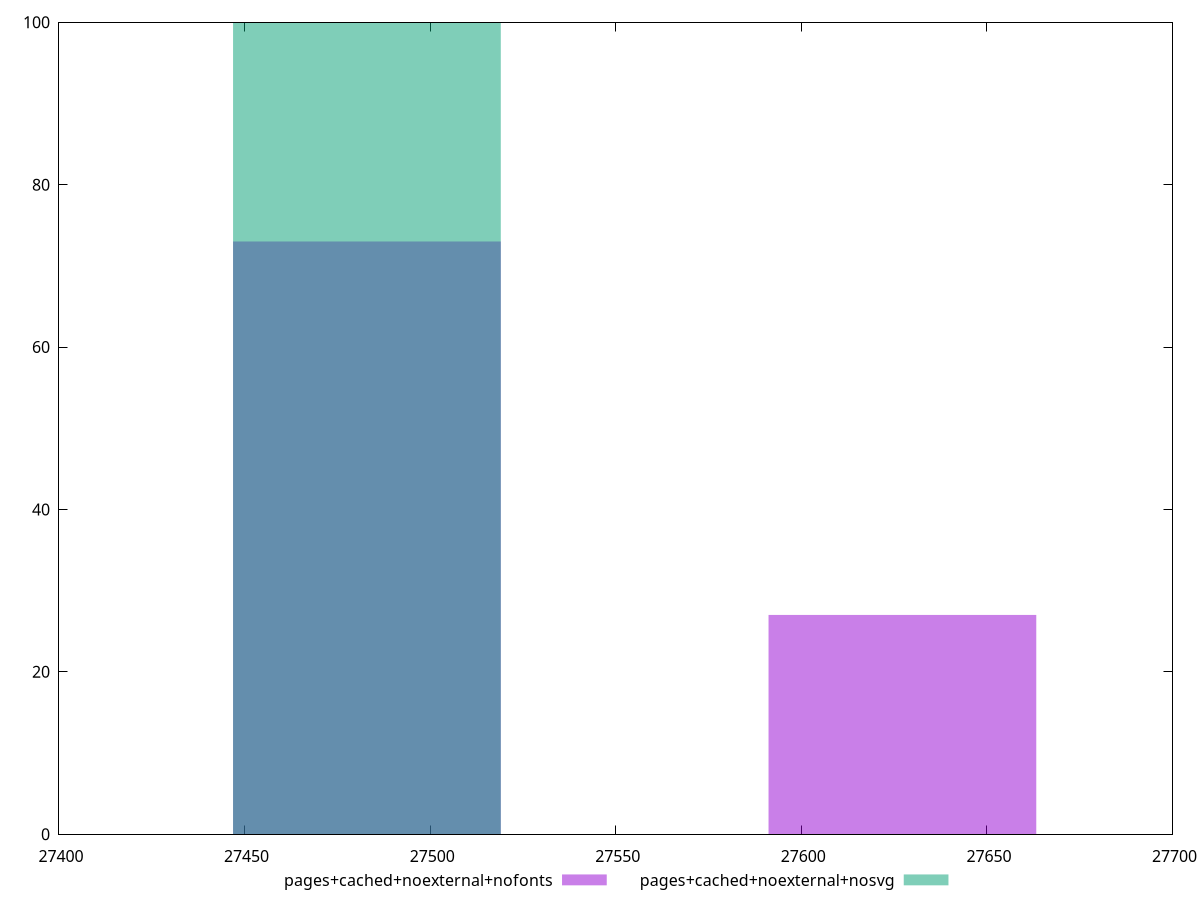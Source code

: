 reset
set terminal svg size 640, 500 enhanced background rgb 'white'
set output "report_00007_2020-12-11T15:55:29.892Z/uses-webp-images/comparison/histogram/6_vs_7.svg"

$pagesCachedNoexternalNofonts <<EOF
27482.962748371752 73
27627.23026936058 27
EOF

$pagesCachedNoexternalNosvg <<EOF
27482.962748371752 100
EOF

set key outside below
set boxwidth 72.13376049441405
set yrange [0:100]
set style fill transparent solid 0.5 noborder

plot \
  $pagesCachedNoexternalNofonts title "pages+cached+noexternal+nofonts" with boxes, \
  $pagesCachedNoexternalNosvg title "pages+cached+noexternal+nosvg" with boxes, \


reset